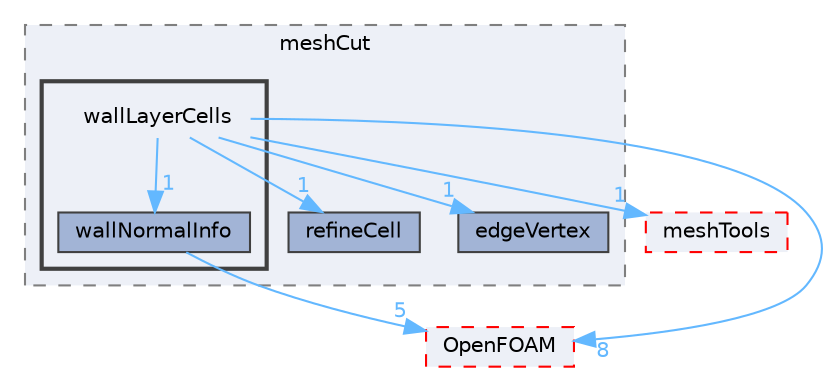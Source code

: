 digraph "src/dynamicMesh/meshCut/wallLayerCells"
{
 // LATEX_PDF_SIZE
  bgcolor="transparent";
  edge [fontname=Helvetica,fontsize=10,labelfontname=Helvetica,labelfontsize=10];
  node [fontname=Helvetica,fontsize=10,shape=box,height=0.2,width=0.4];
  compound=true
  subgraph clusterdir_9d5336f012de1459bf0f96ab97c17717 {
    graph [ bgcolor="#edf0f7", pencolor="grey50", label="meshCut", fontname=Helvetica,fontsize=10 style="filled,dashed", URL="dir_9d5336f012de1459bf0f96ab97c17717.html",tooltip=""]
  dir_3380fabc95568e57441e7fe9d1d7d947 [label="refineCell", fillcolor="#a2b4d6", color="grey25", style="filled", URL="dir_3380fabc95568e57441e7fe9d1d7d947.html",tooltip=""];
  dir_bf6b8f75389c5096510d5e68423b9ccd [label="edgeVertex", fillcolor="#a2b4d6", color="grey25", style="filled", URL="dir_bf6b8f75389c5096510d5e68423b9ccd.html",tooltip=""];
  subgraph clusterdir_927e9fe39fe22925de3517eb03d2d74d {
    graph [ bgcolor="#edf0f7", pencolor="grey25", label="", fontname=Helvetica,fontsize=10 style="filled,bold", URL="dir_927e9fe39fe22925de3517eb03d2d74d.html",tooltip=""]
    dir_927e9fe39fe22925de3517eb03d2d74d [shape=plaintext, label="wallLayerCells"];
  dir_0e62c16a429ac0b8033100f9323bc22d [label="wallNormalInfo", fillcolor="#a2b4d6", color="grey25", style="filled", URL="dir_0e62c16a429ac0b8033100f9323bc22d.html",tooltip=""];
  }
  }
  dir_ae30ad0bef50cf391b24c614251bb9fd [label="meshTools", fillcolor="#edf0f7", color="red", style="filled,dashed", URL="dir_ae30ad0bef50cf391b24c614251bb9fd.html",tooltip=""];
  dir_c5473ff19b20e6ec4dfe5c310b3778a8 [label="OpenFOAM", fillcolor="#edf0f7", color="red", style="filled,dashed", URL="dir_c5473ff19b20e6ec4dfe5c310b3778a8.html",tooltip=""];
  dir_927e9fe39fe22925de3517eb03d2d74d->dir_0e62c16a429ac0b8033100f9323bc22d [headlabel="1", labeldistance=1.5 headhref="dir_004356_004364.html" href="dir_004356_004364.html" color="steelblue1" fontcolor="steelblue1"];
  dir_927e9fe39fe22925de3517eb03d2d74d->dir_3380fabc95568e57441e7fe9d1d7d947 [headlabel="1", labeldistance=1.5 headhref="dir_004356_003270.html" href="dir_004356_003270.html" color="steelblue1" fontcolor="steelblue1"];
  dir_927e9fe39fe22925de3517eb03d2d74d->dir_ae30ad0bef50cf391b24c614251bb9fd [headlabel="1", labeldistance=1.5 headhref="dir_004356_002382.html" href="dir_004356_002382.html" color="steelblue1" fontcolor="steelblue1"];
  dir_927e9fe39fe22925de3517eb03d2d74d->dir_bf6b8f75389c5096510d5e68423b9ccd [headlabel="1", labeldistance=1.5 headhref="dir_004356_001116.html" href="dir_004356_001116.html" color="steelblue1" fontcolor="steelblue1"];
  dir_927e9fe39fe22925de3517eb03d2d74d->dir_c5473ff19b20e6ec4dfe5c310b3778a8 [headlabel="8", labeldistance=1.5 headhref="dir_004356_002695.html" href="dir_004356_002695.html" color="steelblue1" fontcolor="steelblue1"];
  dir_0e62c16a429ac0b8033100f9323bc22d->dir_c5473ff19b20e6ec4dfe5c310b3778a8 [headlabel="5", labeldistance=1.5 headhref="dir_004364_002695.html" href="dir_004364_002695.html" color="steelblue1" fontcolor="steelblue1"];
}
